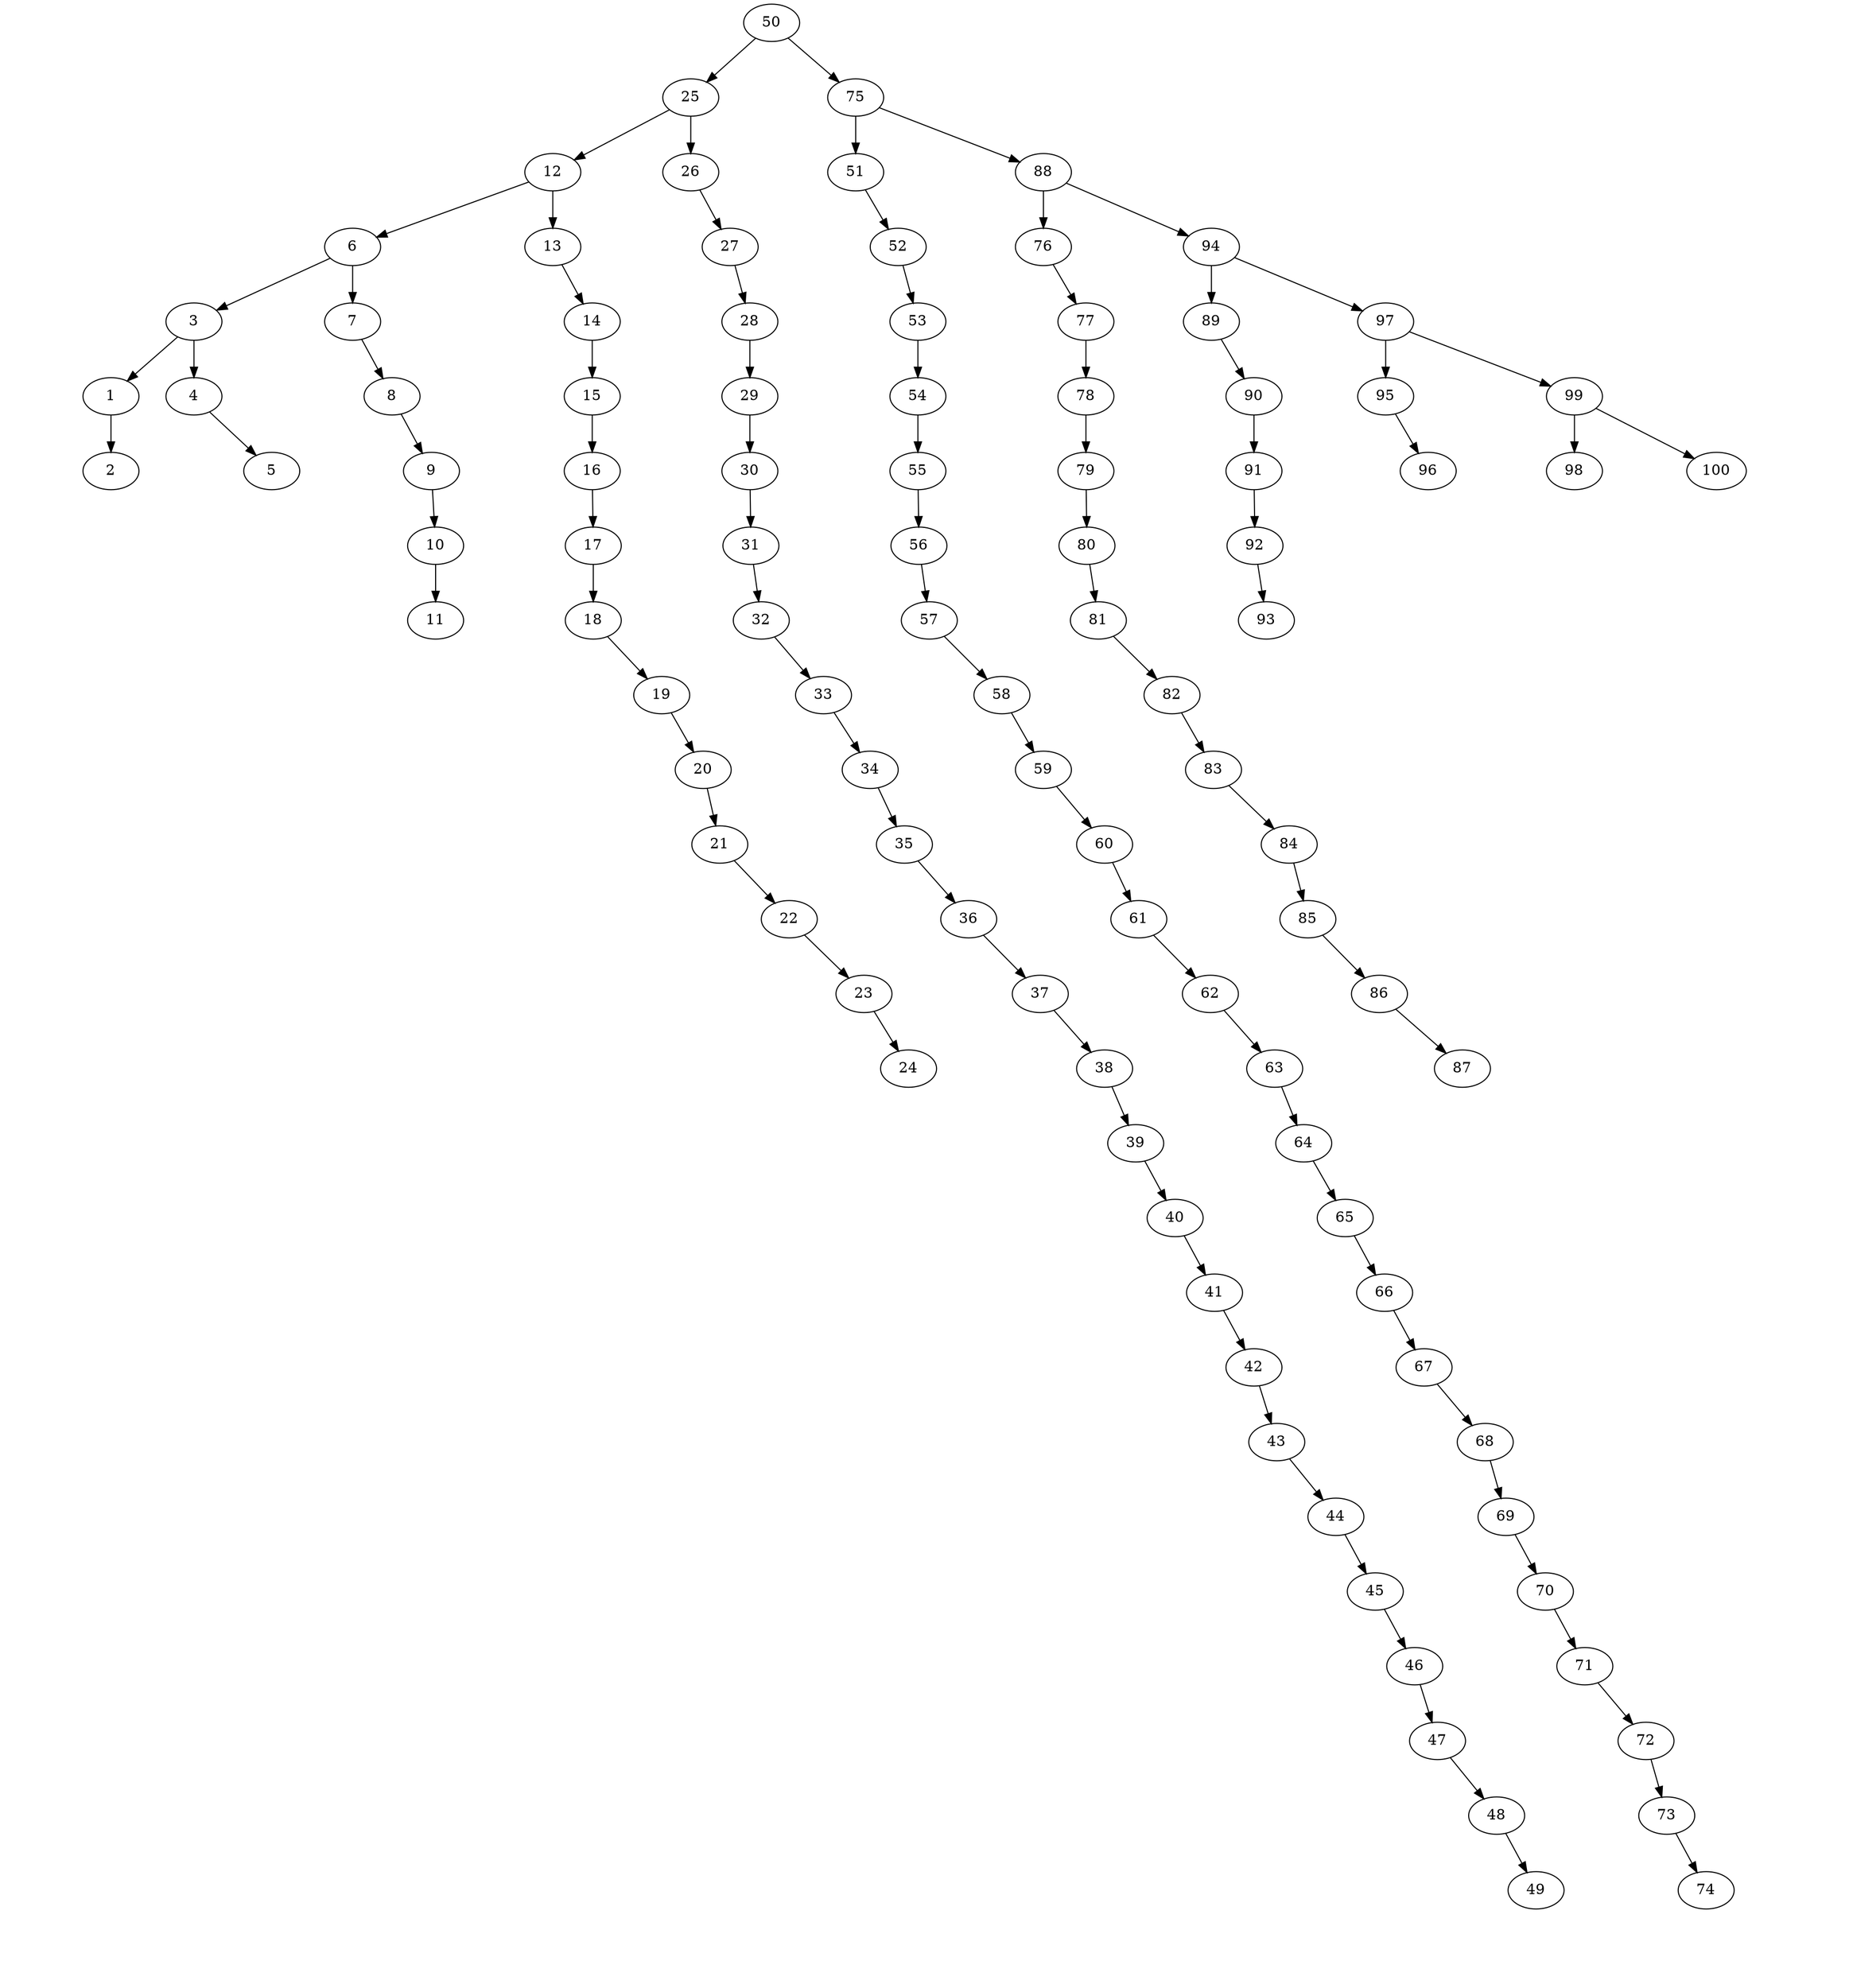 digraph G{
N1 [label="50"]
N2 [label="25"]
N3 [label="12"]
N4 [label="6"]
N5 [label="3"]
N6 [label="1"]
N7 [style=invis]
N8 [label="2"]
N9 [style=invis]
N10 [style=invis]
N8 -> N9 [style=invis]
N8 -> N10 [style=invis]
N6 -> N7 [style=invis]
N6 -> N8
N11 [label="4"]
N12 [style=invis]
N13 [label="5"]
N14 [style=invis]
N15 [style=invis]
N13 -> N14 [style=invis]
N13 -> N15 [style=invis]
N11 -> N12 [style=invis]
N11 -> N13
N5 -> N6
N5 -> N11
N16 [label="7"]
N17 [style=invis]
N18 [label="8"]
N19 [style=invis]
N20 [label="9"]
N21 [style=invis]
N22 [label="10"]
N23 [style=invis]
N24 [label="11"]
N25 [style=invis]
N26 [style=invis]
N24 -> N25 [style=invis]
N24 -> N26 [style=invis]
N22 -> N23 [style=invis]
N22 -> N24
N20 -> N21 [style=invis]
N20 -> N22
N18 -> N19 [style=invis]
N18 -> N20
N16 -> N17 [style=invis]
N16 -> N18
N4 -> N5
N4 -> N16
N27 [label="13"]
N28 [style=invis]
N29 [label="14"]
N30 [style=invis]
N31 [label="15"]
N32 [style=invis]
N33 [label="16"]
N34 [style=invis]
N35 [label="17"]
N36 [style=invis]
N37 [label="18"]
N38 [style=invis]
N39 [label="19"]
N40 [style=invis]
N41 [label="20"]
N42 [style=invis]
N43 [label="21"]
N44 [style=invis]
N45 [label="22"]
N46 [style=invis]
N47 [label="23"]
N48 [style=invis]
N49 [label="24"]
N50 [style=invis]
N51 [style=invis]
N49 -> N50 [style=invis]
N49 -> N51 [style=invis]
N47 -> N48 [style=invis]
N47 -> N49
N45 -> N46 [style=invis]
N45 -> N47
N43 -> N44 [style=invis]
N43 -> N45
N41 -> N42 [style=invis]
N41 -> N43
N39 -> N40 [style=invis]
N39 -> N41
N37 -> N38 [style=invis]
N37 -> N39
N35 -> N36 [style=invis]
N35 -> N37
N33 -> N34 [style=invis]
N33 -> N35
N31 -> N32 [style=invis]
N31 -> N33
N29 -> N30 [style=invis]
N29 -> N31
N27 -> N28 [style=invis]
N27 -> N29
N3 -> N4
N3 -> N27
N52 [label="26"]
N53 [style=invis]
N54 [label="27"]
N55 [style=invis]
N56 [label="28"]
N57 [style=invis]
N58 [label="29"]
N59 [style=invis]
N60 [label="30"]
N61 [style=invis]
N62 [label="31"]
N63 [style=invis]
N64 [label="32"]
N65 [style=invis]
N66 [label="33"]
N67 [style=invis]
N68 [label="34"]
N69 [style=invis]
N70 [label="35"]
N71 [style=invis]
N72 [label="36"]
N73 [style=invis]
N74 [label="37"]
N75 [style=invis]
N76 [label="38"]
N77 [style=invis]
N78 [label="39"]
N79 [style=invis]
N80 [label="40"]
N81 [style=invis]
N82 [label="41"]
N83 [style=invis]
N84 [label="42"]
N85 [style=invis]
N86 [label="43"]
N87 [style=invis]
N88 [label="44"]
N89 [style=invis]
N90 [label="45"]
N91 [style=invis]
N92 [label="46"]
N93 [style=invis]
N94 [label="47"]
N95 [style=invis]
N96 [label="48"]
N97 [style=invis]
N98 [label="49"]
N99 [style=invis]
N100 [style=invis]
N98 -> N99 [style=invis]
N98 -> N100 [style=invis]
N96 -> N97 [style=invis]
N96 -> N98
N94 -> N95 [style=invis]
N94 -> N96
N92 -> N93 [style=invis]
N92 -> N94
N90 -> N91 [style=invis]
N90 -> N92
N88 -> N89 [style=invis]
N88 -> N90
N86 -> N87 [style=invis]
N86 -> N88
N84 -> N85 [style=invis]
N84 -> N86
N82 -> N83 [style=invis]
N82 -> N84
N80 -> N81 [style=invis]
N80 -> N82
N78 -> N79 [style=invis]
N78 -> N80
N76 -> N77 [style=invis]
N76 -> N78
N74 -> N75 [style=invis]
N74 -> N76
N72 -> N73 [style=invis]
N72 -> N74
N70 -> N71 [style=invis]
N70 -> N72
N68 -> N69 [style=invis]
N68 -> N70
N66 -> N67 [style=invis]
N66 -> N68
N64 -> N65 [style=invis]
N64 -> N66
N62 -> N63 [style=invis]
N62 -> N64
N60 -> N61 [style=invis]
N60 -> N62
N58 -> N59 [style=invis]
N58 -> N60
N56 -> N57 [style=invis]
N56 -> N58
N54 -> N55 [style=invis]
N54 -> N56
N52 -> N53 [style=invis]
N52 -> N54
N2 -> N3
N2 -> N52
N101 [label="75"]
N102 [label="51"]
N103 [style=invis]
N104 [label="52"]
N105 [style=invis]
N106 [label="53"]
N107 [style=invis]
N108 [label="54"]
N109 [style=invis]
N110 [label="55"]
N111 [style=invis]
N112 [label="56"]
N113 [style=invis]
N114 [label="57"]
N115 [style=invis]
N116 [label="58"]
N117 [style=invis]
N118 [label="59"]
N119 [style=invis]
N120 [label="60"]
N121 [style=invis]
N122 [label="61"]
N123 [style=invis]
N124 [label="62"]
N125 [style=invis]
N126 [label="63"]
N127 [style=invis]
N128 [label="64"]
N129 [style=invis]
N130 [label="65"]
N131 [style=invis]
N132 [label="66"]
N133 [style=invis]
N134 [label="67"]
N135 [style=invis]
N136 [label="68"]
N137 [style=invis]
N138 [label="69"]
N139 [style=invis]
N140 [label="70"]
N141 [style=invis]
N142 [label="71"]
N143 [style=invis]
N144 [label="72"]
N145 [style=invis]
N146 [label="73"]
N147 [style=invis]
N148 [label="74"]
N149 [style=invis]
N150 [style=invis]
N148 -> N149 [style=invis]
N148 -> N150 [style=invis]
N146 -> N147 [style=invis]
N146 -> N148
N144 -> N145 [style=invis]
N144 -> N146
N142 -> N143 [style=invis]
N142 -> N144
N140 -> N141 [style=invis]
N140 -> N142
N138 -> N139 [style=invis]
N138 -> N140
N136 -> N137 [style=invis]
N136 -> N138
N134 -> N135 [style=invis]
N134 -> N136
N132 -> N133 [style=invis]
N132 -> N134
N130 -> N131 [style=invis]
N130 -> N132
N128 -> N129 [style=invis]
N128 -> N130
N126 -> N127 [style=invis]
N126 -> N128
N124 -> N125 [style=invis]
N124 -> N126
N122 -> N123 [style=invis]
N122 -> N124
N120 -> N121 [style=invis]
N120 -> N122
N118 -> N119 [style=invis]
N118 -> N120
N116 -> N117 [style=invis]
N116 -> N118
N114 -> N115 [style=invis]
N114 -> N116
N112 -> N113 [style=invis]
N112 -> N114
N110 -> N111 [style=invis]
N110 -> N112
N108 -> N109 [style=invis]
N108 -> N110
N106 -> N107 [style=invis]
N106 -> N108
N104 -> N105 [style=invis]
N104 -> N106
N102 -> N103 [style=invis]
N102 -> N104
N151 [label="88"]
N152 [label="76"]
N153 [style=invis]
N154 [label="77"]
N155 [style=invis]
N156 [label="78"]
N157 [style=invis]
N158 [label="79"]
N159 [style=invis]
N160 [label="80"]
N161 [style=invis]
N162 [label="81"]
N163 [style=invis]
N164 [label="82"]
N165 [style=invis]
N166 [label="83"]
N167 [style=invis]
N168 [label="84"]
N169 [style=invis]
N170 [label="85"]
N171 [style=invis]
N172 [label="86"]
N173 [style=invis]
N174 [label="87"]
N175 [style=invis]
N176 [style=invis]
N174 -> N175 [style=invis]
N174 -> N176 [style=invis]
N172 -> N173 [style=invis]
N172 -> N174
N170 -> N171 [style=invis]
N170 -> N172
N168 -> N169 [style=invis]
N168 -> N170
N166 -> N167 [style=invis]
N166 -> N168
N164 -> N165 [style=invis]
N164 -> N166
N162 -> N163 [style=invis]
N162 -> N164
N160 -> N161 [style=invis]
N160 -> N162
N158 -> N159 [style=invis]
N158 -> N160
N156 -> N157 [style=invis]
N156 -> N158
N154 -> N155 [style=invis]
N154 -> N156
N152 -> N153 [style=invis]
N152 -> N154
N177 [label="94"]
N178 [label="89"]
N179 [style=invis]
N180 [label="90"]
N181 [style=invis]
N182 [label="91"]
N183 [style=invis]
N184 [label="92"]
N185 [style=invis]
N186 [label="93"]
N187 [style=invis]
N188 [style=invis]
N186 -> N187 [style=invis]
N186 -> N188 [style=invis]
N184 -> N185 [style=invis]
N184 -> N186
N182 -> N183 [style=invis]
N182 -> N184
N180 -> N181 [style=invis]
N180 -> N182
N178 -> N179 [style=invis]
N178 -> N180
N189 [label="97"]
N190 [label="95"]
N191 [style=invis]
N192 [label="96"]
N193 [style=invis]
N194 [style=invis]
N192 -> N193 [style=invis]
N192 -> N194 [style=invis]
N190 -> N191 [style=invis]
N190 -> N192
N195 [label="99"]
N196 [label="98"]
N197 [style=invis]
N198 [style=invis]
N196 -> N197 [style=invis]
N196 -> N198 [style=invis]
N199 [label="100"]
N200 [style=invis]
N201 [style=invis]
N199 -> N200 [style=invis]
N199 -> N201 [style=invis]
N195 -> N196
N195 -> N199
N189 -> N190
N189 -> N195
N177 -> N178
N177 -> N189
N151 -> N152
N151 -> N177
N101 -> N102
N101 -> N151
N1 -> N2
N1 -> N101
}
